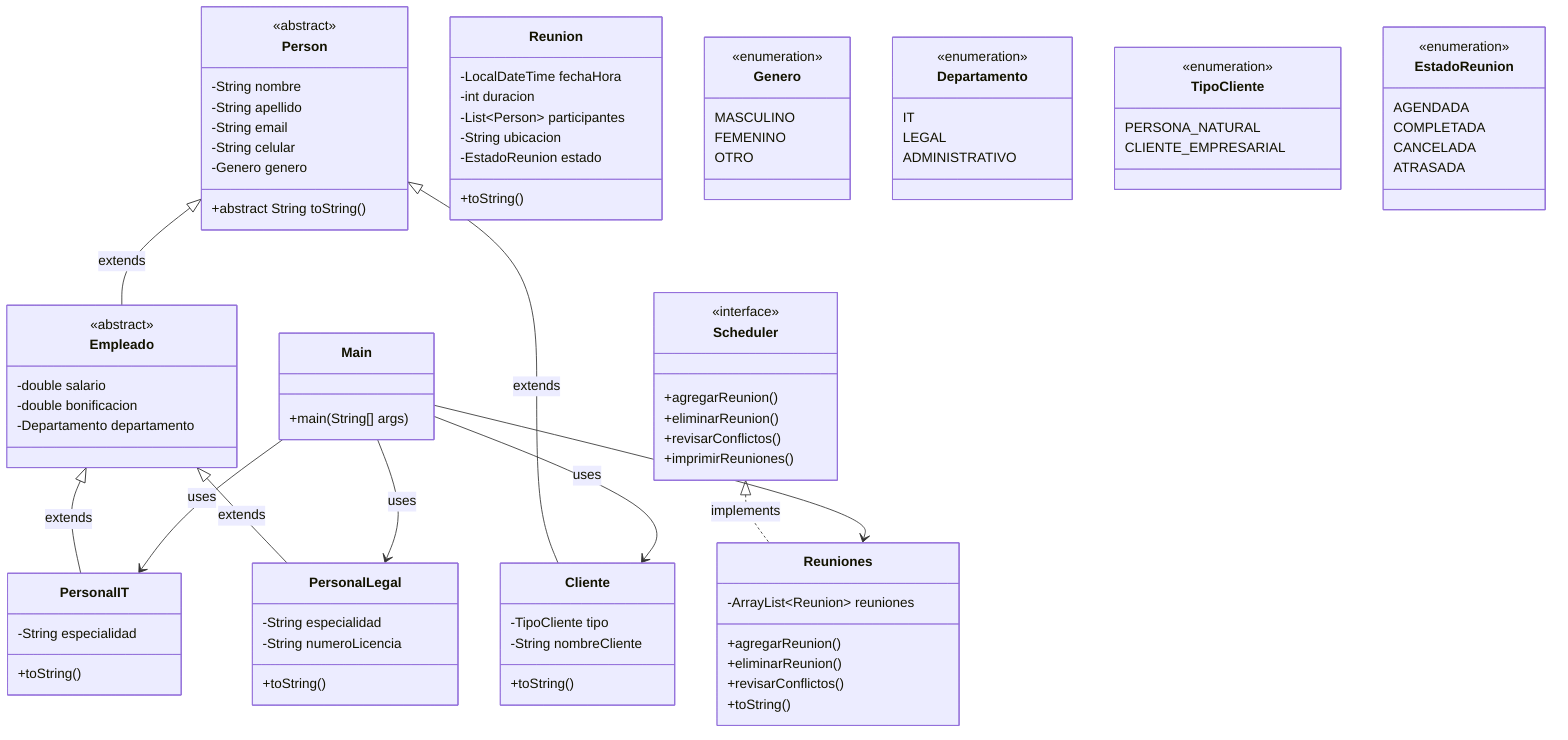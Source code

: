 classDiagram
    direction TB
%% Abstract base classes
    class Person {
        <<abstract>>
        -String nombre
        -String apellido
        -String email
        -String celular
        -Genero genero
        +abstract String toString()
    }

    class Empleado {
        <<abstract>>
        -double salario
        -double bonificacion
        -Departamento departamento
    }

%% Concrete classes
    class PersonalIT {
        -String especialidad
        +toString()
    }

    class PersonalLegal {
        -String especialidad
        -String numeroLicencia
        +toString()
    }

    class Cliente {
        -TipoCliente tipo
        -String nombreCliente
        +toString()
    }

    class Reunion {
        -LocalDateTime fechaHora
        -int duracion
        -List~Person~ participantes
        -String ubicacion
        -EstadoReunion estado
        +toString()
    }

    class Reuniones {
        -ArrayList~Reunion~ reuniones
        +agregarReunion()
        +eliminarReunion()
        +revisarConflictos()
        +toString()
    }

%% Main class
    class Main {
        +main(String[] args)
    }

%% Interface
    class Scheduler {
        <<interface>>
        +agregarReunion()
        +eliminarReunion()
        +revisarConflictos()
        +imprimirReuniones()
    }

%% Enumerations
    class Genero {
        <<enumeration>>
        MASCULINO
        FEMENINO
        OTRO
    }

    class Departamento {
        <<enumeration>>
        IT
        LEGAL
        ADMINISTRATIVO
    }

    class TipoCliente {
        <<enumeration>>
        PERSONA_NATURAL
        CLIENTE_EMPRESARIAL
    }

    class EstadoReunion {
        <<enumeration>>
        AGENDADA
        COMPLETADA
        CANCELADA
        ATRASADA
    }

%% Relationships
    Person <|-- Empleado: extends
    Person <|-- Cliente: extends
    Empleado <|-- PersonalIT: extends
    Empleado <|-- PersonalLegal: extends
    Scheduler <|.. Reuniones: implements
    Main --> Reuniones: uses
    Main --> PersonalIT: uses
    Main --> PersonalLegal: uses
    Main --> Cliente: uses